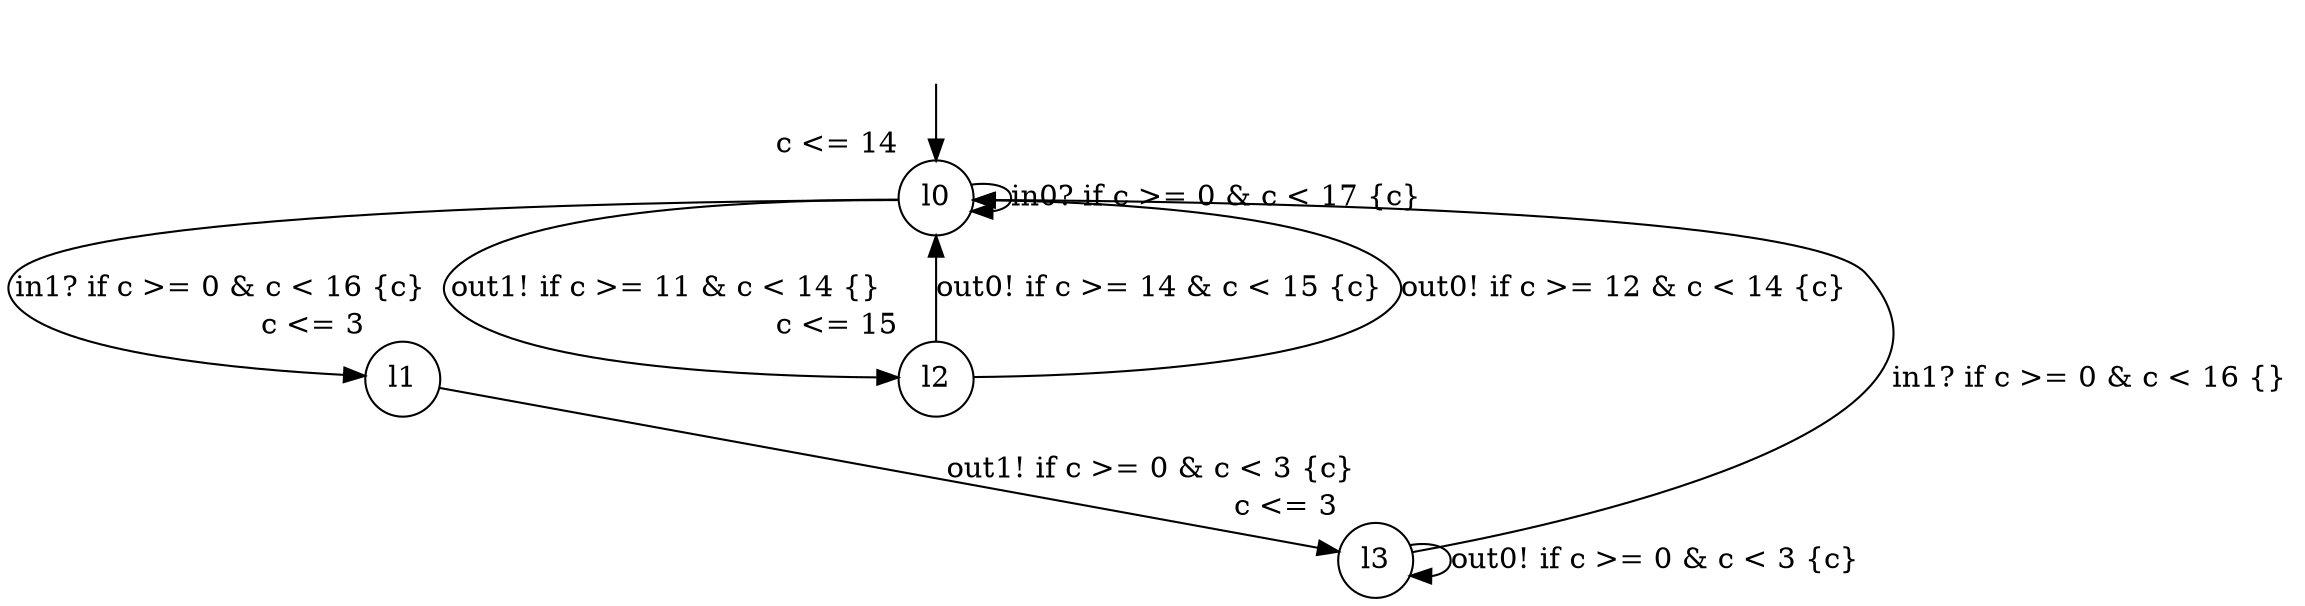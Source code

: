 digraph g {
__start0 [label="" shape="none"];
l0 [shape="circle" margin=0 label="l0", xlabel="c <= 14"];
l1 [shape="circle" margin=0 label="l1", xlabel="c <= 3"];
l2 [shape="circle" margin=0 label="l2", xlabel="c <= 15"];
l3 [shape="circle" margin=0 label="l3", xlabel="c <= 3"];
l0 -> l0 [label="in0? if c >= 0 & c < 17 {c} "];
l0 -> l1 [label="in1? if c >= 0 & c < 16 {c} "];
l0 -> l2 [label="out1! if c >= 11 & c < 14 {} "];
l1 -> l3 [label="out1! if c >= 0 & c < 3 {c} "];
l2 -> l0 [label="out0! if c >= 14 & c < 15 {c} "];
l2 -> l0 [label="out0! if c >= 12 & c < 14 {c} "];
l3 -> l3 [label="out0! if c >= 0 & c < 3 {c} "];
l3 -> l0 [label="in1? if c >= 0 & c < 16 {} "];
__start0 -> l0;
}
